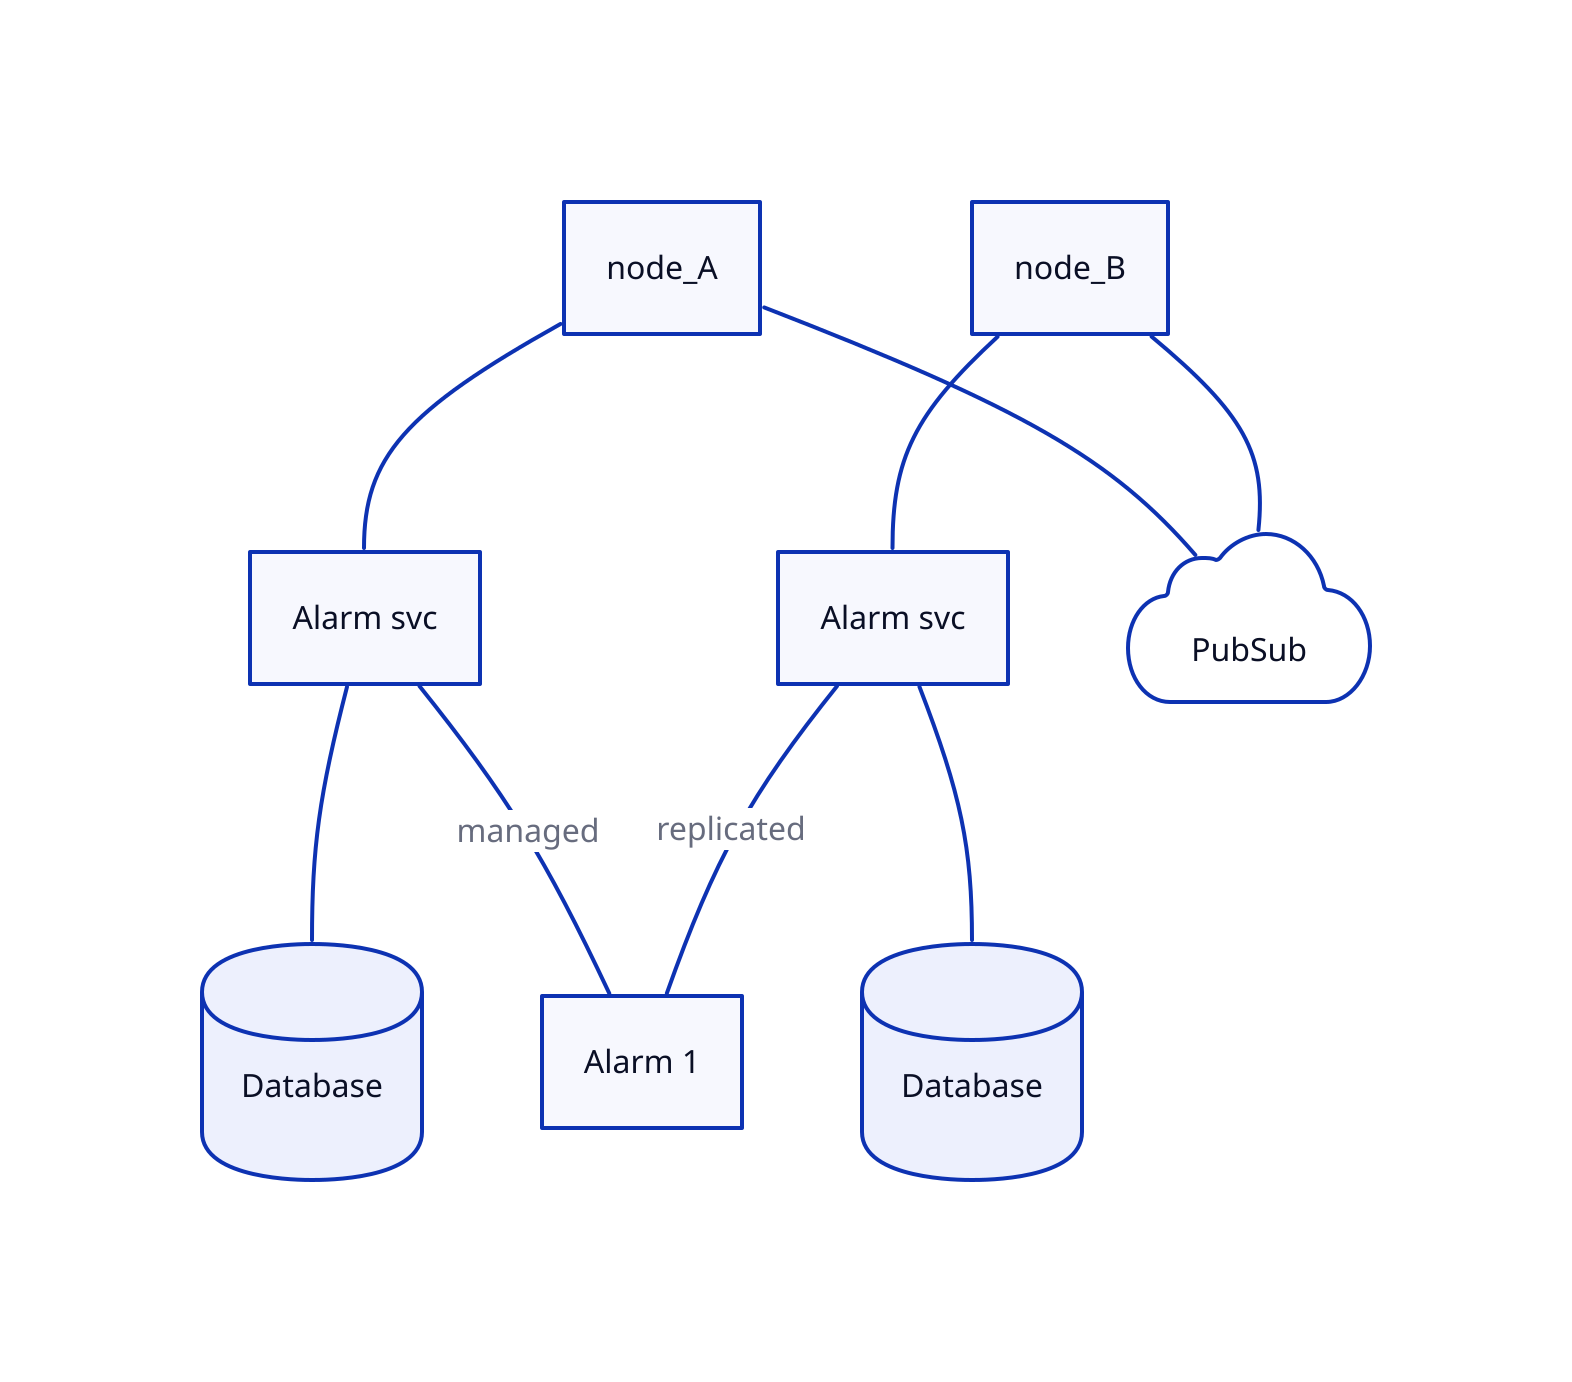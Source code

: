 A: node_A
A_svc: Alarm svc
Alarm: Alarm 1
A -- A_svc
A_db: Database {shape: cylinder}
A_svc -- A_db
A_svc -- Alarm: managed

B: node_B
B_svc: Alarm svc
B_db: Database {shape: cylinder}
B -- B_svc
B_svc -- B_db
B_svc -- Alarm: replicated

pubsub: PubSub {shape: cloud}

A -- pubsub
B -- pubsub
